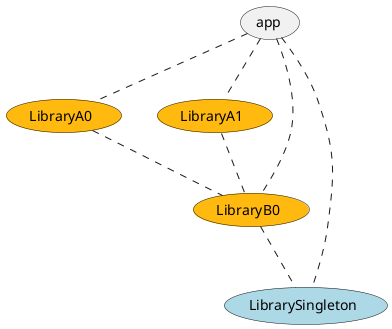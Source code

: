 @startuml
' skinparam backgroundColor transparent
skinparam legendBackgroundColor transparent

(LibraryA0) as (A0) #FFB90F
(LibraryA1) as (A1) #FFB90F
(LibraryB0) as (B0) #FFB90F
(LibrarySingleton) as (Lib) #ADD8E6

(app) .. (A0) 
(app) .. (A1)
(app) .. (B0)
(A0) .. (B0)
(A1) .. (B0)
(B0) .. (Lib)
(app) .. (Lib)

@enduml